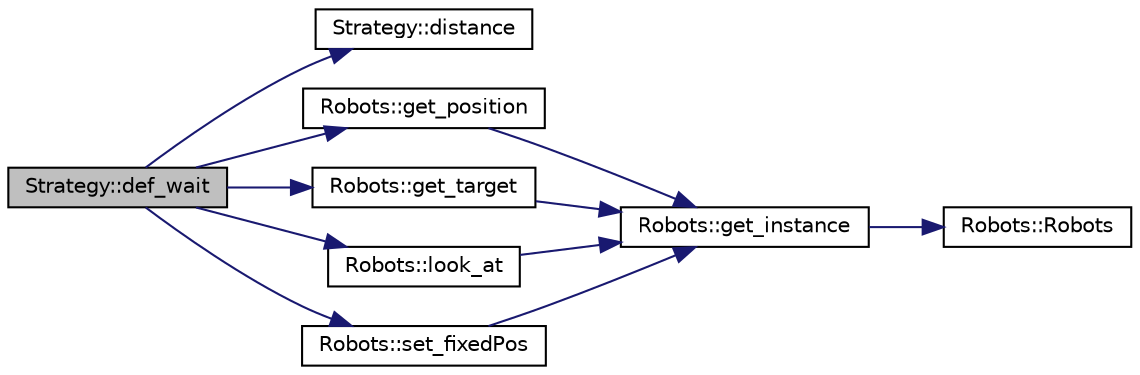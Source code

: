 digraph "Strategy::def_wait"
{
 // INTERACTIVE_SVG=YES
  edge [fontname="Helvetica",fontsize="10",labelfontname="Helvetica",labelfontsize="10"];
  node [fontname="Helvetica",fontsize="10",shape=record];
  rankdir="LR";
  Node93 [label="Strategy::def_wait",height=0.2,width=0.4,color="black", fillcolor="grey75", style="filled", fontcolor="black"];
  Node93 -> Node94 [color="midnightblue",fontsize="10",style="solid",fontname="Helvetica"];
  Node94 [label="Strategy::distance",height=0.2,width=0.4,color="black", fillcolor="white", style="filled",URL="$class_strategy.html#aacce05caed71553c4efd2d28c9c3aa39"];
  Node93 -> Node95 [color="midnightblue",fontsize="10",style="solid",fontname="Helvetica"];
  Node95 [label="Robots::get_position",height=0.2,width=0.4,color="black", fillcolor="white", style="filled",URL="$class_robots.html#a1fca8f2f5070176faa6ba1efa2f1ff14"];
  Node95 -> Node96 [color="midnightblue",fontsize="10",style="solid",fontname="Helvetica"];
  Node96 [label="Robots::get_instance",height=0.2,width=0.4,color="black", fillcolor="white", style="filled",URL="$class_robots.html#a589bce74db5f34af384952d48435168f"];
  Node96 -> Node97 [color="midnightblue",fontsize="10",style="solid",fontname="Helvetica"];
  Node97 [label="Robots::Robots",height=0.2,width=0.4,color="black", fillcolor="white", style="filled",URL="$class_robots.html#aa2745a48ebd3e52b9a3020f6afbcb25d",tooltip="Initializes our arrays. "];
  Node93 -> Node98 [color="midnightblue",fontsize="10",style="solid",fontname="Helvetica"];
  Node98 [label="Robots::get_target",height=0.2,width=0.4,color="black", fillcolor="white", style="filled",URL="$class_robots.html#a8a4fe339df4823e45cf34d9fb8daa64b"];
  Node98 -> Node96 [color="midnightblue",fontsize="10",style="solid",fontname="Helvetica"];
  Node93 -> Node99 [color="midnightblue",fontsize="10",style="solid",fontname="Helvetica"];
  Node99 [label="Robots::look_at",height=0.2,width=0.4,color="black", fillcolor="white", style="filled",URL="$class_robots.html#a3b307142c41d7adc7614e6e4f2caf16b"];
  Node99 -> Node96 [color="midnightblue",fontsize="10",style="solid",fontname="Helvetica"];
  Node93 -> Node100 [color="midnightblue",fontsize="10",style="solid",fontname="Helvetica"];
  Node100 [label="Robots::set_fixedPos",height=0.2,width=0.4,color="black", fillcolor="white", style="filled",URL="$class_robots.html#a427266e3332ab91bb3a78b5fb61a6c2c"];
  Node100 -> Node96 [color="midnightblue",fontsize="10",style="solid",fontname="Helvetica"];
}
